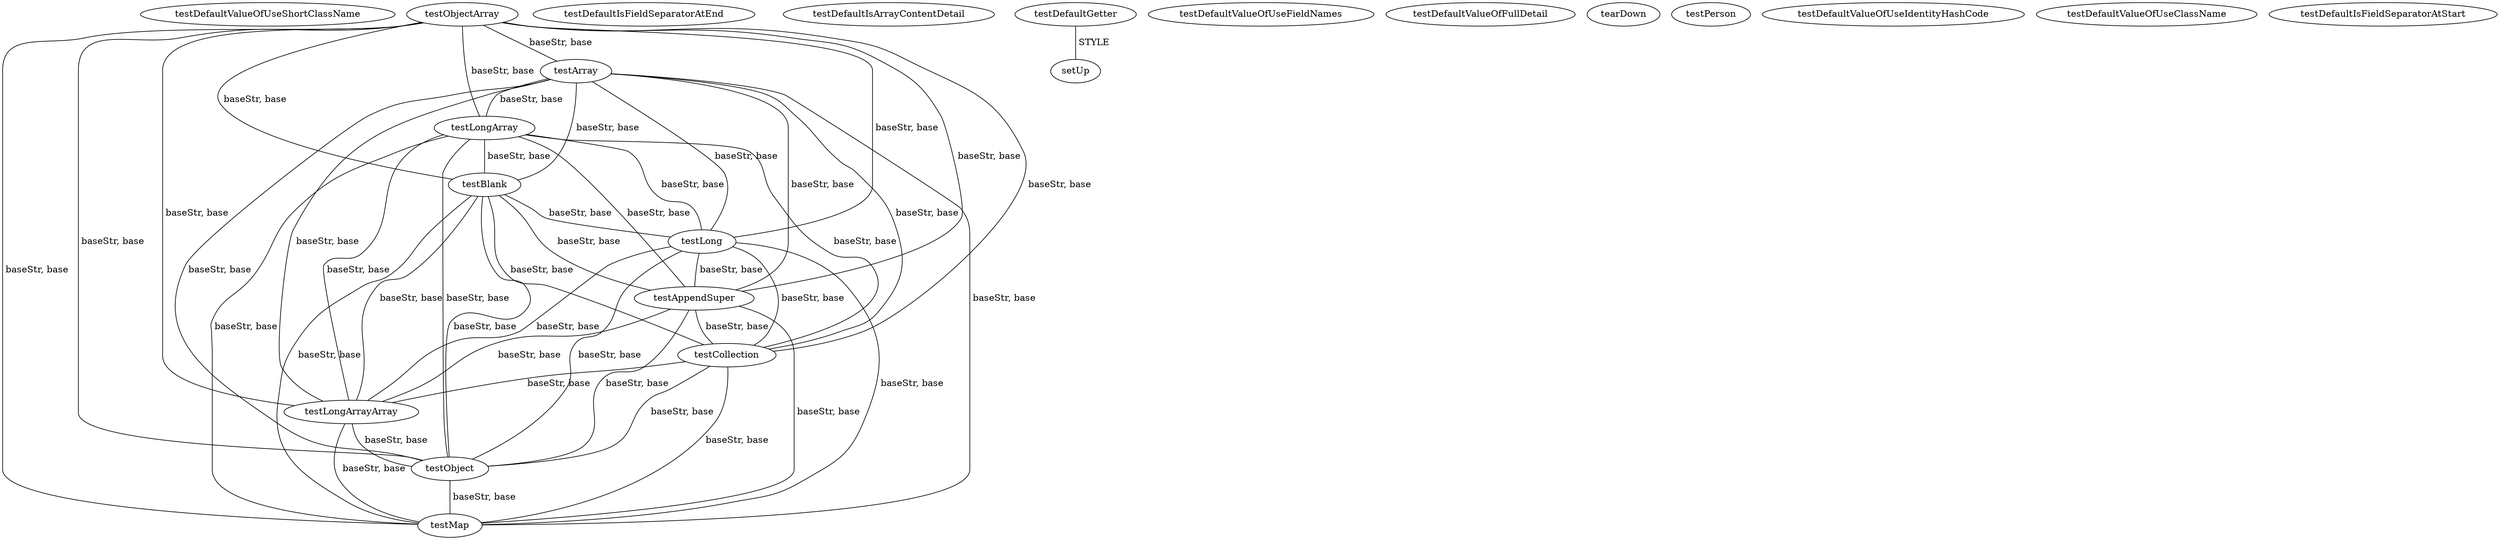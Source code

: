 digraph G {
testDefaultValueOfUseShortClassName;
testObjectArray;
testDefaultIsFieldSeparatorAtEnd;
testArray;
testDefaultIsArrayContentDetail;
testDefaultGetter;
testDefaultValueOfUseFieldNames;
testDefaultValueOfFullDetail;
testLongArray;
tearDown;
testBlank;
testPerson;
testLong;
testDefaultValueOfUseIdentityHashCode;
testAppendSuper;
testCollection;
testLongArrayArray;
testObject;
testDefaultValueOfUseClassName;
setUp;
testMap;
testDefaultIsFieldSeparatorAtStart;
testObjectArray -> testAppendSuper [label=" baseStr, base", dir=none];
testObjectArray -> testArray [label=" baseStr, base", dir=none];
testObjectArray -> testCollection [label=" baseStr, base", dir=none];
testObjectArray -> testLongArrayArray [label=" baseStr, base", dir=none];
testObjectArray -> testObject [label=" baseStr, base", dir=none];
testObjectArray -> testMap [label=" baseStr, base", dir=none];
testObjectArray -> testLongArray [label=" baseStr, base", dir=none];
testObjectArray -> testBlank [label=" baseStr, base", dir=none];
testObjectArray -> testLong [label=" baseStr, base", dir=none];
testAppendSuper -> testCollection [label=" baseStr, base", dir=none];
testAppendSuper -> testLongArrayArray [label=" baseStr, base", dir=none];
testAppendSuper -> testObject [label=" baseStr, base", dir=none];
testAppendSuper -> testMap [label=" baseStr, base", dir=none];
testArray -> testAppendSuper [label=" baseStr, base", dir=none];
testArray -> testCollection [label=" baseStr, base", dir=none];
testArray -> testLongArrayArray [label=" baseStr, base", dir=none];
testArray -> testObject [label=" baseStr, base", dir=none];
testArray -> testMap [label=" baseStr, base", dir=none];
testArray -> testLongArray [label=" baseStr, base", dir=none];
testArray -> testBlank [label=" baseStr, base", dir=none];
testArray -> testLong [label=" baseStr, base", dir=none];
testCollection -> testLongArrayArray [label=" baseStr, base", dir=none];
testCollection -> testObject [label=" baseStr, base", dir=none];
testCollection -> testMap [label=" baseStr, base", dir=none];
testLongArrayArray -> testObject [label=" baseStr, base", dir=none];
testLongArrayArray -> testMap [label=" baseStr, base", dir=none];
testObject -> testMap [label=" baseStr, base", dir=none];
testDefaultGetter -> setUp [label=" STYLE", dir=none];
testLongArray -> testAppendSuper [label=" baseStr, base", dir=none];
testLongArray -> testCollection [label=" baseStr, base", dir=none];
testLongArray -> testLongArrayArray [label=" baseStr, base", dir=none];
testLongArray -> testObject [label=" baseStr, base", dir=none];
testLongArray -> testMap [label=" baseStr, base", dir=none];
testLongArray -> testBlank [label=" baseStr, base", dir=none];
testLongArray -> testLong [label=" baseStr, base", dir=none];
testBlank -> testAppendSuper [label=" baseStr, base", dir=none];
testBlank -> testCollection [label=" baseStr, base", dir=none];
testBlank -> testLongArrayArray [label=" baseStr, base", dir=none];
testBlank -> testObject [label=" baseStr, base", dir=none];
testBlank -> testMap [label=" baseStr, base", dir=none];
testBlank -> testLong [label=" baseStr, base", dir=none];
testLong -> testAppendSuper [label=" baseStr, base", dir=none];
testLong -> testCollection [label=" baseStr, base", dir=none];
testLong -> testLongArrayArray [label=" baseStr, base", dir=none];
testLong -> testObject [label=" baseStr, base", dir=none];
testLong -> testMap [label=" baseStr, base", dir=none];
}